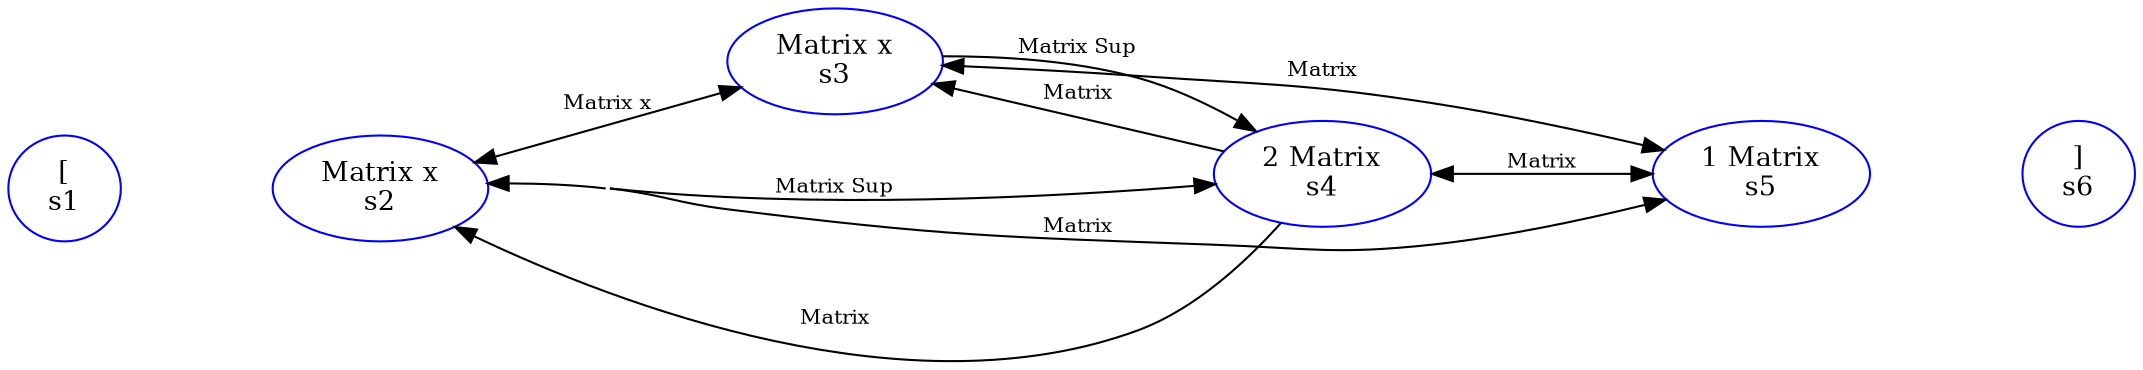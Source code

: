digraph lg {
	rankdir=LR; ranksep=1.0;
	edge[fontsize=10,weight=1]; node[fontsize=13]; graph[concentrate=true,ordering=out];

	/*  NODES (PRIMITIVES) */
	s1 [label="[\ns1", color=blue];
	s2 [label="Matrix x\ns2", color=blue];
	s3 [label="Matrix x\ns3", color=blue];
	s4 [label="2 Matrix\ns4", color=blue];
	s5 [label="1 Matrix\ns5", color=blue];
	s6 [label="]\ns6", color=blue];
	
	/* EDGES (PRIMITIVE RELATIONSHIPS) */
	s1 -> s2 [style=invis];
	s5 -> s6 [style=invis];
	s2 -> s3 [dir=both,label="Matrix x"];
	s2 -> s4 [label="Matrix Sup"];
	s2 -> s5 [dir=both,label="Matrix"];
	s3 -> s4 [label="Matrix Sup"];
	s3 -> s5 [dir=both,label="Matrix"];
	s4 -> s2 [label="Matrix"];
	s4 -> s3 [label="Matrix"];
	s4 -> s5 [dir=both,label="Matrix"];
}
